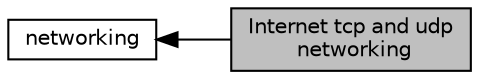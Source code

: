 digraph "Internet tcp and udp networking"
{
  edge [fontname="Helvetica",fontsize="10",labelfontname="Helvetica",labelfontsize="10"];
  node [fontname="Helvetica",fontsize="10",shape=box];
  rankdir=LR;
  Node2 [label="networking",height=0.2,width=0.4,color="black", fillcolor="white", style="filled",URL="$d9/dd2/group__net.html",tooltip="Utilities to support tcp and udp networking."];
  Node1 [label="Internet tcp and udp\l networking",height=0.2,width=0.4,color="black", fillcolor="grey75", style="filled", fontcolor="black",tooltip="Tcp/ip and udp/ip networking."];
  Node2->Node1 [shape=plaintext, dir="back", style="solid"];
}

